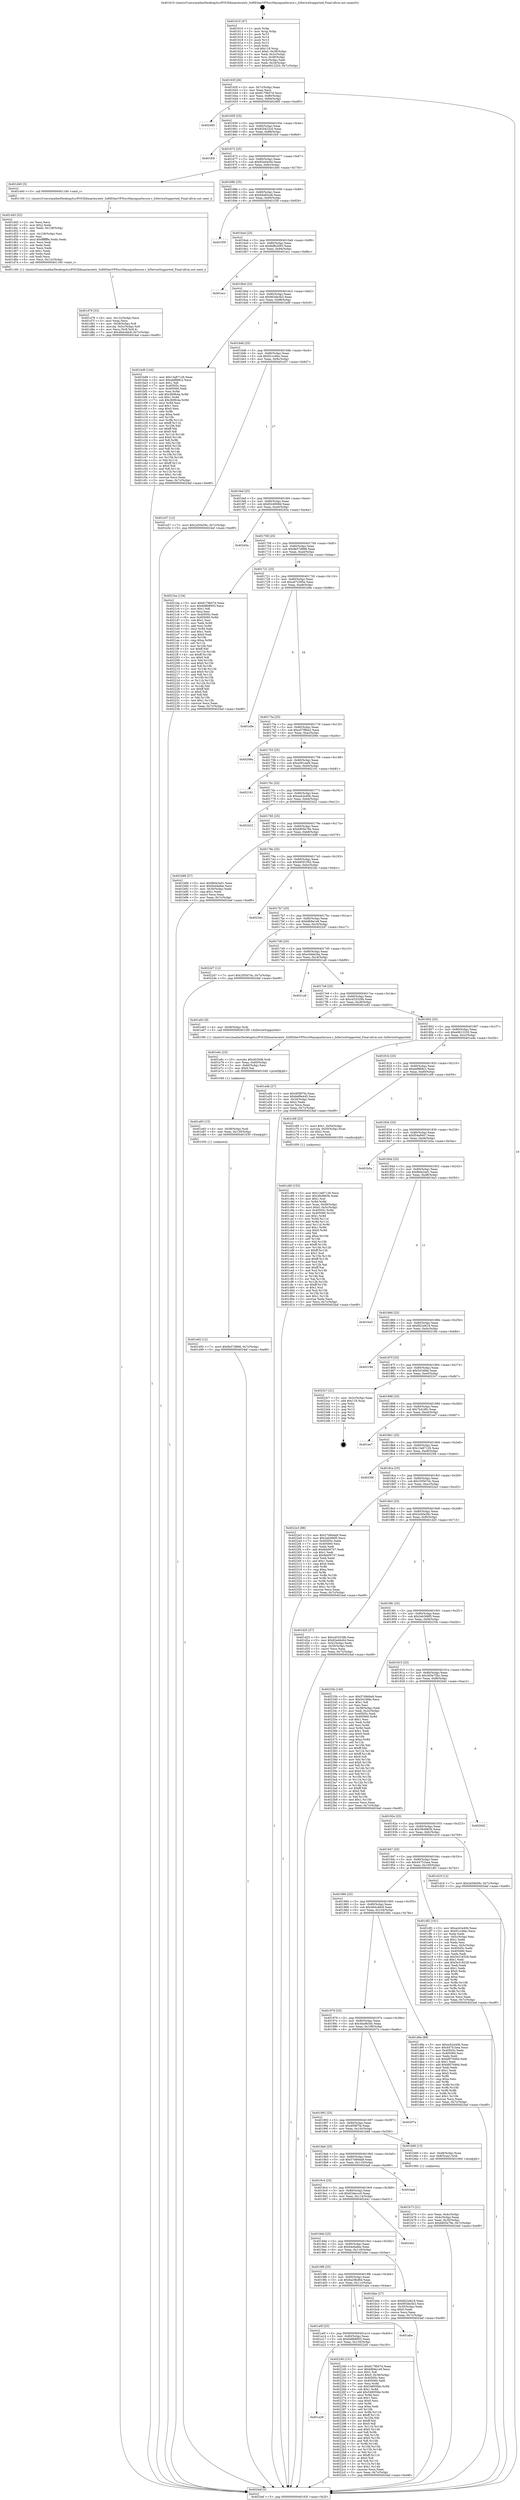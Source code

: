 digraph "0x401610" {
  label = "0x401610 (/mnt/c/Users/mathe/Desktop/tcc/POCII/binaries/extr_SoftEtherVPNsrcMayaquaSecure.c_IsDeviceSupported_Final-ollvm.out::main(0))"
  labelloc = "t"
  node[shape=record]

  Entry [label="",width=0.3,height=0.3,shape=circle,fillcolor=black,style=filled]
  "0x40163f" [label="{
     0x40163f [26]\l
     | [instrs]\l
     &nbsp;&nbsp;0x40163f \<+3\>: mov -0x7c(%rbp),%eax\l
     &nbsp;&nbsp;0x401642 \<+2\>: mov %eax,%ecx\l
     &nbsp;&nbsp;0x401644 \<+6\>: sub $0x8179b07d,%ecx\l
     &nbsp;&nbsp;0x40164a \<+3\>: mov %eax,-0x80(%rbp)\l
     &nbsp;&nbsp;0x40164d \<+6\>: mov %ecx,-0x84(%rbp)\l
     &nbsp;&nbsp;0x401653 \<+6\>: je 0000000000402495 \<main+0xe85\>\l
  }"]
  "0x402495" [label="{
     0x402495\l
  }", style=dashed]
  "0x401659" [label="{
     0x401659 [25]\l
     | [instrs]\l
     &nbsp;&nbsp;0x401659 \<+5\>: jmp 000000000040165e \<main+0x4e\>\l
     &nbsp;&nbsp;0x40165e \<+3\>: mov -0x80(%rbp),%eax\l
     &nbsp;&nbsp;0x401661 \<+5\>: sub $0x820422c0,%eax\l
     &nbsp;&nbsp;0x401666 \<+6\>: mov %eax,-0x88(%rbp)\l
     &nbsp;&nbsp;0x40166c \<+6\>: je 0000000000401fc9 \<main+0x9b9\>\l
  }"]
  Exit [label="",width=0.3,height=0.3,shape=circle,fillcolor=black,style=filled,peripheries=2]
  "0x401fc9" [label="{
     0x401fc9\l
  }", style=dashed]
  "0x401672" [label="{
     0x401672 [25]\l
     | [instrs]\l
     &nbsp;&nbsp;0x401672 \<+5\>: jmp 0000000000401677 \<main+0x67\>\l
     &nbsp;&nbsp;0x401677 \<+3\>: mov -0x80(%rbp),%eax\l
     &nbsp;&nbsp;0x40167a \<+5\>: sub $0x82ed4c64,%eax\l
     &nbsp;&nbsp;0x40167f \<+6\>: mov %eax,-0x8c(%rbp)\l
     &nbsp;&nbsp;0x401685 \<+6\>: je 0000000000401d40 \<main+0x730\>\l
  }"]
  "0x401a28" [label="{
     0x401a28\l
  }", style=dashed]
  "0x401d40" [label="{
     0x401d40 [5]\l
     | [instrs]\l
     &nbsp;&nbsp;0x401d40 \<+5\>: call 0000000000401160 \<next_i\>\l
     | [calls]\l
     &nbsp;&nbsp;0x401160 \{1\} (/mnt/c/Users/mathe/Desktop/tcc/POCII/binaries/extr_SoftEtherVPNsrcMayaquaSecure.c_IsDeviceSupported_Final-ollvm.out::next_i)\l
  }"]
  "0x40168b" [label="{
     0x40168b [25]\l
     | [instrs]\l
     &nbsp;&nbsp;0x40168b \<+5\>: jmp 0000000000401690 \<main+0x80\>\l
     &nbsp;&nbsp;0x401690 \<+3\>: mov -0x80(%rbp),%eax\l
     &nbsp;&nbsp;0x401693 \<+5\>: sub $0x84a60ca8,%eax\l
     &nbsp;&nbsp;0x401698 \<+6\>: mov %eax,-0x90(%rbp)\l
     &nbsp;&nbsp;0x40169e \<+6\>: je 0000000000401f39 \<main+0x929\>\l
  }"]
  "0x402240" [label="{
     0x402240 [151]\l
     | [instrs]\l
     &nbsp;&nbsp;0x402240 \<+5\>: mov $0x8179b07d,%eax\l
     &nbsp;&nbsp;0x402245 \<+5\>: mov $0xbfb9a1e9,%ecx\l
     &nbsp;&nbsp;0x40224a \<+2\>: mov $0x1,%dl\l
     &nbsp;&nbsp;0x40224c \<+7\>: movl $0x0,-0x38(%rbp)\l
     &nbsp;&nbsp;0x402253 \<+7\>: mov 0x40505c,%esi\l
     &nbsp;&nbsp;0x40225a \<+7\>: mov 0x405060,%edi\l
     &nbsp;&nbsp;0x402261 \<+3\>: mov %esi,%r8d\l
     &nbsp;&nbsp;0x402264 \<+7\>: sub $0x54805fde,%r8d\l
     &nbsp;&nbsp;0x40226b \<+4\>: sub $0x1,%r8d\l
     &nbsp;&nbsp;0x40226f \<+7\>: add $0x54805fde,%r8d\l
     &nbsp;&nbsp;0x402276 \<+4\>: imul %r8d,%esi\l
     &nbsp;&nbsp;0x40227a \<+3\>: and $0x1,%esi\l
     &nbsp;&nbsp;0x40227d \<+3\>: cmp $0x0,%esi\l
     &nbsp;&nbsp;0x402280 \<+4\>: sete %r9b\l
     &nbsp;&nbsp;0x402284 \<+3\>: cmp $0xa,%edi\l
     &nbsp;&nbsp;0x402287 \<+4\>: setl %r10b\l
     &nbsp;&nbsp;0x40228b \<+3\>: mov %r9b,%r11b\l
     &nbsp;&nbsp;0x40228e \<+4\>: xor $0xff,%r11b\l
     &nbsp;&nbsp;0x402292 \<+3\>: mov %r10b,%bl\l
     &nbsp;&nbsp;0x402295 \<+3\>: xor $0xff,%bl\l
     &nbsp;&nbsp;0x402298 \<+3\>: xor $0x0,%dl\l
     &nbsp;&nbsp;0x40229b \<+3\>: mov %r11b,%r14b\l
     &nbsp;&nbsp;0x40229e \<+4\>: and $0x0,%r14b\l
     &nbsp;&nbsp;0x4022a2 \<+3\>: and %dl,%r9b\l
     &nbsp;&nbsp;0x4022a5 \<+3\>: mov %bl,%r15b\l
     &nbsp;&nbsp;0x4022a8 \<+4\>: and $0x0,%r15b\l
     &nbsp;&nbsp;0x4022ac \<+3\>: and %dl,%r10b\l
     &nbsp;&nbsp;0x4022af \<+3\>: or %r9b,%r14b\l
     &nbsp;&nbsp;0x4022b2 \<+3\>: or %r10b,%r15b\l
     &nbsp;&nbsp;0x4022b5 \<+3\>: xor %r15b,%r14b\l
     &nbsp;&nbsp;0x4022b8 \<+3\>: or %bl,%r11b\l
     &nbsp;&nbsp;0x4022bb \<+4\>: xor $0xff,%r11b\l
     &nbsp;&nbsp;0x4022bf \<+3\>: or $0x0,%dl\l
     &nbsp;&nbsp;0x4022c2 \<+3\>: and %dl,%r11b\l
     &nbsp;&nbsp;0x4022c5 \<+3\>: or %r11b,%r14b\l
     &nbsp;&nbsp;0x4022c8 \<+4\>: test $0x1,%r14b\l
     &nbsp;&nbsp;0x4022cc \<+3\>: cmovne %ecx,%eax\l
     &nbsp;&nbsp;0x4022cf \<+3\>: mov %eax,-0x7c(%rbp)\l
     &nbsp;&nbsp;0x4022d2 \<+5\>: jmp 00000000004024af \<main+0xe9f\>\l
  }"]
  "0x401f39" [label="{
     0x401f39\l
  }", style=dashed]
  "0x4016a4" [label="{
     0x4016a4 [25]\l
     | [instrs]\l
     &nbsp;&nbsp;0x4016a4 \<+5\>: jmp 00000000004016a9 \<main+0x99\>\l
     &nbsp;&nbsp;0x4016a9 \<+3\>: mov -0x80(%rbp),%eax\l
     &nbsp;&nbsp;0x4016ac \<+5\>: sub $0x8dfb2693,%eax\l
     &nbsp;&nbsp;0x4016b1 \<+6\>: mov %eax,-0x94(%rbp)\l
     &nbsp;&nbsp;0x4016b7 \<+6\>: je 0000000000401ecc \<main+0x8bc\>\l
  }"]
  "0x401a0f" [label="{
     0x401a0f [25]\l
     | [instrs]\l
     &nbsp;&nbsp;0x401a0f \<+5\>: jmp 0000000000401a14 \<main+0x404\>\l
     &nbsp;&nbsp;0x401a14 \<+3\>: mov -0x80(%rbp),%eax\l
     &nbsp;&nbsp;0x401a17 \<+5\>: sub $0x6d8b8955,%eax\l
     &nbsp;&nbsp;0x401a1c \<+6\>: mov %eax,-0x120(%rbp)\l
     &nbsp;&nbsp;0x401a22 \<+6\>: je 0000000000402240 \<main+0xc30\>\l
  }"]
  "0x401ecc" [label="{
     0x401ecc\l
  }", style=dashed]
  "0x4016bd" [label="{
     0x4016bd [25]\l
     | [instrs]\l
     &nbsp;&nbsp;0x4016bd \<+5\>: jmp 00000000004016c2 \<main+0xb2\>\l
     &nbsp;&nbsp;0x4016c2 \<+3\>: mov -0x80(%rbp),%eax\l
     &nbsp;&nbsp;0x4016c5 \<+5\>: sub $0x903de3b3,%eax\l
     &nbsp;&nbsp;0x4016ca \<+6\>: mov %eax,-0x98(%rbp)\l
     &nbsp;&nbsp;0x4016d0 \<+6\>: je 0000000000401bd9 \<main+0x5c9\>\l
  }"]
  "0x401abe" [label="{
     0x401abe\l
  }", style=dashed]
  "0x401bd9" [label="{
     0x401bd9 [144]\l
     | [instrs]\l
     &nbsp;&nbsp;0x401bd9 \<+5\>: mov $0x13a87126,%eax\l
     &nbsp;&nbsp;0x401bde \<+5\>: mov $0xebf868c2,%ecx\l
     &nbsp;&nbsp;0x401be3 \<+2\>: mov $0x1,%dl\l
     &nbsp;&nbsp;0x401be5 \<+7\>: mov 0x40505c,%esi\l
     &nbsp;&nbsp;0x401bec \<+7\>: mov 0x405060,%edi\l
     &nbsp;&nbsp;0x401bf3 \<+3\>: mov %esi,%r8d\l
     &nbsp;&nbsp;0x401bf6 \<+7\>: add $0x360fc4a,%r8d\l
     &nbsp;&nbsp;0x401bfd \<+4\>: sub $0x1,%r8d\l
     &nbsp;&nbsp;0x401c01 \<+7\>: sub $0x360fc4a,%r8d\l
     &nbsp;&nbsp;0x401c08 \<+4\>: imul %r8d,%esi\l
     &nbsp;&nbsp;0x401c0c \<+3\>: and $0x1,%esi\l
     &nbsp;&nbsp;0x401c0f \<+3\>: cmp $0x0,%esi\l
     &nbsp;&nbsp;0x401c12 \<+4\>: sete %r9b\l
     &nbsp;&nbsp;0x401c16 \<+3\>: cmp $0xa,%edi\l
     &nbsp;&nbsp;0x401c19 \<+4\>: setl %r10b\l
     &nbsp;&nbsp;0x401c1d \<+3\>: mov %r9b,%r11b\l
     &nbsp;&nbsp;0x401c20 \<+4\>: xor $0xff,%r11b\l
     &nbsp;&nbsp;0x401c24 \<+3\>: mov %r10b,%bl\l
     &nbsp;&nbsp;0x401c27 \<+3\>: xor $0xff,%bl\l
     &nbsp;&nbsp;0x401c2a \<+3\>: xor $0x0,%dl\l
     &nbsp;&nbsp;0x401c2d \<+3\>: mov %r11b,%r14b\l
     &nbsp;&nbsp;0x401c30 \<+4\>: and $0x0,%r14b\l
     &nbsp;&nbsp;0x401c34 \<+3\>: and %dl,%r9b\l
     &nbsp;&nbsp;0x401c37 \<+3\>: mov %bl,%r15b\l
     &nbsp;&nbsp;0x401c3a \<+4\>: and $0x0,%r15b\l
     &nbsp;&nbsp;0x401c3e \<+3\>: and %dl,%r10b\l
     &nbsp;&nbsp;0x401c41 \<+3\>: or %r9b,%r14b\l
     &nbsp;&nbsp;0x401c44 \<+3\>: or %r10b,%r15b\l
     &nbsp;&nbsp;0x401c47 \<+3\>: xor %r15b,%r14b\l
     &nbsp;&nbsp;0x401c4a \<+3\>: or %bl,%r11b\l
     &nbsp;&nbsp;0x401c4d \<+4\>: xor $0xff,%r11b\l
     &nbsp;&nbsp;0x401c51 \<+3\>: or $0x0,%dl\l
     &nbsp;&nbsp;0x401c54 \<+3\>: and %dl,%r11b\l
     &nbsp;&nbsp;0x401c57 \<+3\>: or %r11b,%r14b\l
     &nbsp;&nbsp;0x401c5a \<+4\>: test $0x1,%r14b\l
     &nbsp;&nbsp;0x401c5e \<+3\>: cmovne %ecx,%eax\l
     &nbsp;&nbsp;0x401c61 \<+3\>: mov %eax,-0x7c(%rbp)\l
     &nbsp;&nbsp;0x401c64 \<+5\>: jmp 00000000004024af \<main+0xe9f\>\l
  }"]
  "0x4016d6" [label="{
     0x4016d6 [25]\l
     | [instrs]\l
     &nbsp;&nbsp;0x4016d6 \<+5\>: jmp 00000000004016db \<main+0xcb\>\l
     &nbsp;&nbsp;0x4016db \<+3\>: mov -0x80(%rbp),%eax\l
     &nbsp;&nbsp;0x4016de \<+5\>: sub $0x91cc4fac,%eax\l
     &nbsp;&nbsp;0x4016e3 \<+6\>: mov %eax,-0x9c(%rbp)\l
     &nbsp;&nbsp;0x4016e9 \<+6\>: je 0000000000401e57 \<main+0x847\>\l
  }"]
  "0x401e92" [label="{
     0x401e92 [12]\l
     | [instrs]\l
     &nbsp;&nbsp;0x401e92 \<+7\>: movl $0x9e57d898,-0x7c(%rbp)\l
     &nbsp;&nbsp;0x401e99 \<+5\>: jmp 00000000004024af \<main+0xe9f\>\l
  }"]
  "0x401e57" [label="{
     0x401e57 [12]\l
     | [instrs]\l
     &nbsp;&nbsp;0x401e57 \<+7\>: movl $0x2e50e59c,-0x7c(%rbp)\l
     &nbsp;&nbsp;0x401e5e \<+5\>: jmp 00000000004024af \<main+0xe9f\>\l
  }"]
  "0x4016ef" [label="{
     0x4016ef [25]\l
     | [instrs]\l
     &nbsp;&nbsp;0x4016ef \<+5\>: jmp 00000000004016f4 \<main+0xe4\>\l
     &nbsp;&nbsp;0x4016f4 \<+3\>: mov -0x80(%rbp),%eax\l
     &nbsp;&nbsp;0x4016f7 \<+5\>: sub $0x93c6908d,%eax\l
     &nbsp;&nbsp;0x4016fc \<+6\>: mov %eax,-0xa0(%rbp)\l
     &nbsp;&nbsp;0x401702 \<+6\>: je 000000000040245a \<main+0xe4a\>\l
  }"]
  "0x401e83" [label="{
     0x401e83 [15]\l
     | [instrs]\l
     &nbsp;&nbsp;0x401e83 \<+4\>: mov -0x58(%rbp),%rdi\l
     &nbsp;&nbsp;0x401e87 \<+6\>: mov %eax,-0x130(%rbp)\l
     &nbsp;&nbsp;0x401e8d \<+5\>: call 0000000000401030 \<free@plt\>\l
     | [calls]\l
     &nbsp;&nbsp;0x401030 \{1\} (unknown)\l
  }"]
  "0x40245a" [label="{
     0x40245a\l
  }", style=dashed]
  "0x401708" [label="{
     0x401708 [25]\l
     | [instrs]\l
     &nbsp;&nbsp;0x401708 \<+5\>: jmp 000000000040170d \<main+0xfd\>\l
     &nbsp;&nbsp;0x40170d \<+3\>: mov -0x80(%rbp),%eax\l
     &nbsp;&nbsp;0x401710 \<+5\>: sub $0x9e57d898,%eax\l
     &nbsp;&nbsp;0x401715 \<+6\>: mov %eax,-0xa4(%rbp)\l
     &nbsp;&nbsp;0x40171b \<+6\>: je 00000000004021ba \<main+0xbaa\>\l
  }"]
  "0x401e6c" [label="{
     0x401e6c [23]\l
     | [instrs]\l
     &nbsp;&nbsp;0x401e6c \<+10\>: movabs $0x4030d6,%rdi\l
     &nbsp;&nbsp;0x401e76 \<+3\>: mov %eax,-0x60(%rbp)\l
     &nbsp;&nbsp;0x401e79 \<+3\>: mov -0x60(%rbp),%esi\l
     &nbsp;&nbsp;0x401e7c \<+2\>: mov $0x0,%al\l
     &nbsp;&nbsp;0x401e7e \<+5\>: call 0000000000401040 \<printf@plt\>\l
     | [calls]\l
     &nbsp;&nbsp;0x401040 \{1\} (unknown)\l
  }"]
  "0x4021ba" [label="{
     0x4021ba [134]\l
     | [instrs]\l
     &nbsp;&nbsp;0x4021ba \<+5\>: mov $0x8179b07d,%eax\l
     &nbsp;&nbsp;0x4021bf \<+5\>: mov $0x6d8b8955,%ecx\l
     &nbsp;&nbsp;0x4021c4 \<+2\>: mov $0x1,%dl\l
     &nbsp;&nbsp;0x4021c6 \<+2\>: xor %esi,%esi\l
     &nbsp;&nbsp;0x4021c8 \<+7\>: mov 0x40505c,%edi\l
     &nbsp;&nbsp;0x4021cf \<+8\>: mov 0x405060,%r8d\l
     &nbsp;&nbsp;0x4021d7 \<+3\>: sub $0x1,%esi\l
     &nbsp;&nbsp;0x4021da \<+3\>: mov %edi,%r9d\l
     &nbsp;&nbsp;0x4021dd \<+3\>: add %esi,%r9d\l
     &nbsp;&nbsp;0x4021e0 \<+4\>: imul %r9d,%edi\l
     &nbsp;&nbsp;0x4021e4 \<+3\>: and $0x1,%edi\l
     &nbsp;&nbsp;0x4021e7 \<+3\>: cmp $0x0,%edi\l
     &nbsp;&nbsp;0x4021ea \<+4\>: sete %r10b\l
     &nbsp;&nbsp;0x4021ee \<+4\>: cmp $0xa,%r8d\l
     &nbsp;&nbsp;0x4021f2 \<+4\>: setl %r11b\l
     &nbsp;&nbsp;0x4021f6 \<+3\>: mov %r10b,%bl\l
     &nbsp;&nbsp;0x4021f9 \<+3\>: xor $0xff,%bl\l
     &nbsp;&nbsp;0x4021fc \<+3\>: mov %r11b,%r14b\l
     &nbsp;&nbsp;0x4021ff \<+4\>: xor $0xff,%r14b\l
     &nbsp;&nbsp;0x402203 \<+3\>: xor $0x0,%dl\l
     &nbsp;&nbsp;0x402206 \<+3\>: mov %bl,%r15b\l
     &nbsp;&nbsp;0x402209 \<+4\>: and $0x0,%r15b\l
     &nbsp;&nbsp;0x40220d \<+3\>: and %dl,%r10b\l
     &nbsp;&nbsp;0x402210 \<+3\>: mov %r14b,%r12b\l
     &nbsp;&nbsp;0x402213 \<+4\>: and $0x0,%r12b\l
     &nbsp;&nbsp;0x402217 \<+3\>: and %dl,%r11b\l
     &nbsp;&nbsp;0x40221a \<+3\>: or %r10b,%r15b\l
     &nbsp;&nbsp;0x40221d \<+3\>: or %r11b,%r12b\l
     &nbsp;&nbsp;0x402220 \<+3\>: xor %r12b,%r15b\l
     &nbsp;&nbsp;0x402223 \<+3\>: or %r14b,%bl\l
     &nbsp;&nbsp;0x402226 \<+3\>: xor $0xff,%bl\l
     &nbsp;&nbsp;0x402229 \<+3\>: or $0x0,%dl\l
     &nbsp;&nbsp;0x40222c \<+2\>: and %dl,%bl\l
     &nbsp;&nbsp;0x40222e \<+3\>: or %bl,%r15b\l
     &nbsp;&nbsp;0x402231 \<+4\>: test $0x1,%r15b\l
     &nbsp;&nbsp;0x402235 \<+3\>: cmovne %ecx,%eax\l
     &nbsp;&nbsp;0x402238 \<+3\>: mov %eax,-0x7c(%rbp)\l
     &nbsp;&nbsp;0x40223b \<+5\>: jmp 00000000004024af \<main+0xe9f\>\l
  }"]
  "0x401721" [label="{
     0x401721 [25]\l
     | [instrs]\l
     &nbsp;&nbsp;0x401721 \<+5\>: jmp 0000000000401726 \<main+0x116\>\l
     &nbsp;&nbsp;0x401726 \<+3\>: mov -0x80(%rbp),%eax\l
     &nbsp;&nbsp;0x401729 \<+5\>: sub $0xa07c595e,%eax\l
     &nbsp;&nbsp;0x40172e \<+6\>: mov %eax,-0xa8(%rbp)\l
     &nbsp;&nbsp;0x401734 \<+6\>: je 0000000000401e9e \<main+0x88e\>\l
  }"]
  "0x401d79" [label="{
     0x401d79 [33]\l
     | [instrs]\l
     &nbsp;&nbsp;0x401d79 \<+6\>: mov -0x12c(%rbp),%ecx\l
     &nbsp;&nbsp;0x401d7f \<+3\>: imul %eax,%ecx\l
     &nbsp;&nbsp;0x401d82 \<+4\>: mov -0x58(%rbp),%r8\l
     &nbsp;&nbsp;0x401d86 \<+4\>: movslq -0x5c(%rbp),%r9\l
     &nbsp;&nbsp;0x401d8a \<+4\>: mov %ecx,(%r8,%r9,4)\l
     &nbsp;&nbsp;0x401d8e \<+7\>: movl $0x46dcddc8,-0x7c(%rbp)\l
     &nbsp;&nbsp;0x401d95 \<+5\>: jmp 00000000004024af \<main+0xe9f\>\l
  }"]
  "0x401e9e" [label="{
     0x401e9e\l
  }", style=dashed]
  "0x40173a" [label="{
     0x40173a [25]\l
     | [instrs]\l
     &nbsp;&nbsp;0x40173a \<+5\>: jmp 000000000040173f \<main+0x12f\>\l
     &nbsp;&nbsp;0x40173f \<+3\>: mov -0x80(%rbp),%eax\l
     &nbsp;&nbsp;0x401742 \<+5\>: sub $0xa57f8be2,%eax\l
     &nbsp;&nbsp;0x401747 \<+6\>: mov %eax,-0xac(%rbp)\l
     &nbsp;&nbsp;0x40174d \<+6\>: je 000000000040206e \<main+0xa5e\>\l
  }"]
  "0x401d45" [label="{
     0x401d45 [52]\l
     | [instrs]\l
     &nbsp;&nbsp;0x401d45 \<+2\>: xor %ecx,%ecx\l
     &nbsp;&nbsp;0x401d47 \<+5\>: mov $0x2,%edx\l
     &nbsp;&nbsp;0x401d4c \<+6\>: mov %edx,-0x128(%rbp)\l
     &nbsp;&nbsp;0x401d52 \<+1\>: cltd\l
     &nbsp;&nbsp;0x401d53 \<+6\>: mov -0x128(%rbp),%esi\l
     &nbsp;&nbsp;0x401d59 \<+2\>: idiv %esi\l
     &nbsp;&nbsp;0x401d5b \<+6\>: imul $0xfffffffe,%edx,%edx\l
     &nbsp;&nbsp;0x401d61 \<+2\>: mov %ecx,%edi\l
     &nbsp;&nbsp;0x401d63 \<+2\>: sub %edx,%edi\l
     &nbsp;&nbsp;0x401d65 \<+2\>: mov %ecx,%edx\l
     &nbsp;&nbsp;0x401d67 \<+3\>: sub $0x1,%edx\l
     &nbsp;&nbsp;0x401d6a \<+2\>: add %edx,%edi\l
     &nbsp;&nbsp;0x401d6c \<+2\>: sub %edi,%ecx\l
     &nbsp;&nbsp;0x401d6e \<+6\>: mov %ecx,-0x12c(%rbp)\l
     &nbsp;&nbsp;0x401d74 \<+5\>: call 0000000000401160 \<next_i\>\l
     | [calls]\l
     &nbsp;&nbsp;0x401160 \{1\} (/mnt/c/Users/mathe/Desktop/tcc/POCII/binaries/extr_SoftEtherVPNsrcMayaquaSecure.c_IsDeviceSupported_Final-ollvm.out::next_i)\l
  }"]
  "0x40206e" [label="{
     0x40206e\l
  }", style=dashed]
  "0x401753" [label="{
     0x401753 [25]\l
     | [instrs]\l
     &nbsp;&nbsp;0x401753 \<+5\>: jmp 0000000000401758 \<main+0x148\>\l
     &nbsp;&nbsp;0x401758 \<+3\>: mov -0x80(%rbp),%eax\l
     &nbsp;&nbsp;0x40175b \<+5\>: sub $0xa581eef4,%eax\l
     &nbsp;&nbsp;0x401760 \<+6\>: mov %eax,-0xb0(%rbp)\l
     &nbsp;&nbsp;0x401766 \<+6\>: je 0000000000402191 \<main+0xb81\>\l
  }"]
  "0x401c80" [label="{
     0x401c80 [153]\l
     | [instrs]\l
     &nbsp;&nbsp;0x401c80 \<+5\>: mov $0x13a87126,%ecx\l
     &nbsp;&nbsp;0x401c85 \<+5\>: mov $0x39cfd63b,%edx\l
     &nbsp;&nbsp;0x401c8a \<+3\>: mov $0x1,%sil\l
     &nbsp;&nbsp;0x401c8d \<+3\>: xor %r8d,%r8d\l
     &nbsp;&nbsp;0x401c90 \<+4\>: mov %rax,-0x58(%rbp)\l
     &nbsp;&nbsp;0x401c94 \<+7\>: movl $0x0,-0x5c(%rbp)\l
     &nbsp;&nbsp;0x401c9b \<+8\>: mov 0x40505c,%r9d\l
     &nbsp;&nbsp;0x401ca3 \<+8\>: mov 0x405060,%r10d\l
     &nbsp;&nbsp;0x401cab \<+4\>: sub $0x1,%r8d\l
     &nbsp;&nbsp;0x401caf \<+3\>: mov %r9d,%r11d\l
     &nbsp;&nbsp;0x401cb2 \<+3\>: add %r8d,%r11d\l
     &nbsp;&nbsp;0x401cb5 \<+4\>: imul %r11d,%r9d\l
     &nbsp;&nbsp;0x401cb9 \<+4\>: and $0x1,%r9d\l
     &nbsp;&nbsp;0x401cbd \<+4\>: cmp $0x0,%r9d\l
     &nbsp;&nbsp;0x401cc1 \<+3\>: sete %bl\l
     &nbsp;&nbsp;0x401cc4 \<+4\>: cmp $0xa,%r10d\l
     &nbsp;&nbsp;0x401cc8 \<+4\>: setl %r14b\l
     &nbsp;&nbsp;0x401ccc \<+3\>: mov %bl,%r15b\l
     &nbsp;&nbsp;0x401ccf \<+4\>: xor $0xff,%r15b\l
     &nbsp;&nbsp;0x401cd3 \<+3\>: mov %r14b,%r12b\l
     &nbsp;&nbsp;0x401cd6 \<+4\>: xor $0xff,%r12b\l
     &nbsp;&nbsp;0x401cda \<+4\>: xor $0x1,%sil\l
     &nbsp;&nbsp;0x401cde \<+3\>: mov %r15b,%r13b\l
     &nbsp;&nbsp;0x401ce1 \<+4\>: and $0xff,%r13b\l
     &nbsp;&nbsp;0x401ce5 \<+3\>: and %sil,%bl\l
     &nbsp;&nbsp;0x401ce8 \<+3\>: mov %r12b,%al\l
     &nbsp;&nbsp;0x401ceb \<+2\>: and $0xff,%al\l
     &nbsp;&nbsp;0x401ced \<+3\>: and %sil,%r14b\l
     &nbsp;&nbsp;0x401cf0 \<+3\>: or %bl,%r13b\l
     &nbsp;&nbsp;0x401cf3 \<+3\>: or %r14b,%al\l
     &nbsp;&nbsp;0x401cf6 \<+3\>: xor %al,%r13b\l
     &nbsp;&nbsp;0x401cf9 \<+3\>: or %r12b,%r15b\l
     &nbsp;&nbsp;0x401cfc \<+4\>: xor $0xff,%r15b\l
     &nbsp;&nbsp;0x401d00 \<+4\>: or $0x1,%sil\l
     &nbsp;&nbsp;0x401d04 \<+3\>: and %sil,%r15b\l
     &nbsp;&nbsp;0x401d07 \<+3\>: or %r15b,%r13b\l
     &nbsp;&nbsp;0x401d0a \<+4\>: test $0x1,%r13b\l
     &nbsp;&nbsp;0x401d0e \<+3\>: cmovne %edx,%ecx\l
     &nbsp;&nbsp;0x401d11 \<+3\>: mov %ecx,-0x7c(%rbp)\l
     &nbsp;&nbsp;0x401d14 \<+5\>: jmp 00000000004024af \<main+0xe9f\>\l
  }"]
  "0x402191" [label="{
     0x402191\l
  }", style=dashed]
  "0x40176c" [label="{
     0x40176c [25]\l
     | [instrs]\l
     &nbsp;&nbsp;0x40176c \<+5\>: jmp 0000000000401771 \<main+0x161\>\l
     &nbsp;&nbsp;0x401771 \<+3\>: mov -0x80(%rbp),%eax\l
     &nbsp;&nbsp;0x401774 \<+5\>: sub $0xacb2e40b,%eax\l
     &nbsp;&nbsp;0x401779 \<+6\>: mov %eax,-0xb4(%rbp)\l
     &nbsp;&nbsp;0x40177f \<+6\>: je 0000000000402422 \<main+0xe12\>\l
  }"]
  "0x4019f6" [label="{
     0x4019f6 [25]\l
     | [instrs]\l
     &nbsp;&nbsp;0x4019f6 \<+5\>: jmp 00000000004019fb \<main+0x3eb\>\l
     &nbsp;&nbsp;0x4019fb \<+3\>: mov -0x80(%rbp),%eax\l
     &nbsp;&nbsp;0x4019fe \<+5\>: sub $0x6a29bd6d,%eax\l
     &nbsp;&nbsp;0x401a03 \<+6\>: mov %eax,-0x11c(%rbp)\l
     &nbsp;&nbsp;0x401a09 \<+6\>: je 0000000000401abe \<main+0x4ae\>\l
  }"]
  "0x402422" [label="{
     0x402422\l
  }", style=dashed]
  "0x401785" [label="{
     0x401785 [25]\l
     | [instrs]\l
     &nbsp;&nbsp;0x401785 \<+5\>: jmp 000000000040178a \<main+0x17a\>\l
     &nbsp;&nbsp;0x40178a \<+3\>: mov -0x80(%rbp),%eax\l
     &nbsp;&nbsp;0x40178d \<+5\>: sub $0xb805e79e,%eax\l
     &nbsp;&nbsp;0x401792 \<+6\>: mov %eax,-0xb8(%rbp)\l
     &nbsp;&nbsp;0x401798 \<+6\>: je 0000000000401b88 \<main+0x578\>\l
  }"]
  "0x401bbe" [label="{
     0x401bbe [27]\l
     | [instrs]\l
     &nbsp;&nbsp;0x401bbe \<+5\>: mov $0xfd22e618,%eax\l
     &nbsp;&nbsp;0x401bc3 \<+5\>: mov $0x903de3b3,%ecx\l
     &nbsp;&nbsp;0x401bc8 \<+3\>: mov -0x30(%rbp),%edx\l
     &nbsp;&nbsp;0x401bcb \<+3\>: cmp $0x0,%edx\l
     &nbsp;&nbsp;0x401bce \<+3\>: cmove %ecx,%eax\l
     &nbsp;&nbsp;0x401bd1 \<+3\>: mov %eax,-0x7c(%rbp)\l
     &nbsp;&nbsp;0x401bd4 \<+5\>: jmp 00000000004024af \<main+0xe9f\>\l
  }"]
  "0x401b88" [label="{
     0x401b88 [27]\l
     | [instrs]\l
     &nbsp;&nbsp;0x401b88 \<+5\>: mov $0xfb0e2ed1,%eax\l
     &nbsp;&nbsp;0x401b8d \<+5\>: mov $0x64d4afee,%ecx\l
     &nbsp;&nbsp;0x401b92 \<+3\>: mov -0x30(%rbp),%edx\l
     &nbsp;&nbsp;0x401b95 \<+3\>: cmp $0x1,%edx\l
     &nbsp;&nbsp;0x401b98 \<+3\>: cmovl %ecx,%eax\l
     &nbsp;&nbsp;0x401b9b \<+3\>: mov %eax,-0x7c(%rbp)\l
     &nbsp;&nbsp;0x401b9e \<+5\>: jmp 00000000004024af \<main+0xe9f\>\l
  }"]
  "0x40179e" [label="{
     0x40179e [25]\l
     | [instrs]\l
     &nbsp;&nbsp;0x40179e \<+5\>: jmp 00000000004017a3 \<main+0x193\>\l
     &nbsp;&nbsp;0x4017a3 \<+3\>: mov -0x80(%rbp),%eax\l
     &nbsp;&nbsp;0x4017a6 \<+5\>: sub $0xb8591582,%eax\l
     &nbsp;&nbsp;0x4017ab \<+6\>: mov %eax,-0xbc(%rbp)\l
     &nbsp;&nbsp;0x4017b1 \<+6\>: je 00000000004023dc \<main+0xdcc\>\l
  }"]
  "0x4019dd" [label="{
     0x4019dd [25]\l
     | [instrs]\l
     &nbsp;&nbsp;0x4019dd \<+5\>: jmp 00000000004019e2 \<main+0x3d2\>\l
     &nbsp;&nbsp;0x4019e2 \<+3\>: mov -0x80(%rbp),%eax\l
     &nbsp;&nbsp;0x4019e5 \<+5\>: sub $0x64d4afee,%eax\l
     &nbsp;&nbsp;0x4019ea \<+6\>: mov %eax,-0x118(%rbp)\l
     &nbsp;&nbsp;0x4019f0 \<+6\>: je 0000000000401bbe \<main+0x5ae\>\l
  }"]
  "0x4023dc" [label="{
     0x4023dc\l
  }", style=dashed]
  "0x4017b7" [label="{
     0x4017b7 [25]\l
     | [instrs]\l
     &nbsp;&nbsp;0x4017b7 \<+5\>: jmp 00000000004017bc \<main+0x1ac\>\l
     &nbsp;&nbsp;0x4017bc \<+3\>: mov -0x80(%rbp),%eax\l
     &nbsp;&nbsp;0x4017bf \<+5\>: sub $0xbfb9a1e9,%eax\l
     &nbsp;&nbsp;0x4017c4 \<+6\>: mov %eax,-0xc0(%rbp)\l
     &nbsp;&nbsp;0x4017ca \<+6\>: je 00000000004022d7 \<main+0xcc7\>\l
  }"]
  "0x402441" [label="{
     0x402441\l
  }", style=dashed]
  "0x4022d7" [label="{
     0x4022d7 [12]\l
     | [instrs]\l
     &nbsp;&nbsp;0x4022d7 \<+7\>: movl $0x25f3d7dc,-0x7c(%rbp)\l
     &nbsp;&nbsp;0x4022de \<+5\>: jmp 00000000004024af \<main+0xe9f\>\l
  }"]
  "0x4017d0" [label="{
     0x4017d0 [25]\l
     | [instrs]\l
     &nbsp;&nbsp;0x4017d0 \<+5\>: jmp 00000000004017d5 \<main+0x1c5\>\l
     &nbsp;&nbsp;0x4017d5 \<+3\>: mov -0x80(%rbp),%eax\l
     &nbsp;&nbsp;0x4017d8 \<+5\>: sub $0xc0dde2da,%eax\l
     &nbsp;&nbsp;0x4017dd \<+6\>: mov %eax,-0xc4(%rbp)\l
     &nbsp;&nbsp;0x4017e3 \<+6\>: je 00000000004021a9 \<main+0xb99\>\l
  }"]
  "0x4019c4" [label="{
     0x4019c4 [25]\l
     | [instrs]\l
     &nbsp;&nbsp;0x4019c4 \<+5\>: jmp 00000000004019c9 \<main+0x3b9\>\l
     &nbsp;&nbsp;0x4019c9 \<+3\>: mov -0x80(%rbp),%eax\l
     &nbsp;&nbsp;0x4019cc \<+5\>: sub $0x63deccc0,%eax\l
     &nbsp;&nbsp;0x4019d1 \<+6\>: mov %eax,-0x114(%rbp)\l
     &nbsp;&nbsp;0x4019d7 \<+6\>: je 0000000000402441 \<main+0xe31\>\l
  }"]
  "0x4021a9" [label="{
     0x4021a9\l
  }", style=dashed]
  "0x4017e9" [label="{
     0x4017e9 [25]\l
     | [instrs]\l
     &nbsp;&nbsp;0x4017e9 \<+5\>: jmp 00000000004017ee \<main+0x1de\>\l
     &nbsp;&nbsp;0x4017ee \<+3\>: mov -0x80(%rbp),%eax\l
     &nbsp;&nbsp;0x4017f1 \<+5\>: sub $0xcd33329b,%eax\l
     &nbsp;&nbsp;0x4017f6 \<+6\>: mov %eax,-0xc8(%rbp)\l
     &nbsp;&nbsp;0x4017fc \<+6\>: je 0000000000401e63 \<main+0x853\>\l
  }"]
  "0x4024a8" [label="{
     0x4024a8\l
  }", style=dashed]
  "0x401e63" [label="{
     0x401e63 [9]\l
     | [instrs]\l
     &nbsp;&nbsp;0x401e63 \<+4\>: mov -0x58(%rbp),%rdi\l
     &nbsp;&nbsp;0x401e67 \<+5\>: call 00000000004015f0 \<IsDeviceSupported\>\l
     | [calls]\l
     &nbsp;&nbsp;0x4015f0 \{1\} (/mnt/c/Users/mathe/Desktop/tcc/POCII/binaries/extr_SoftEtherVPNsrcMayaquaSecure.c_IsDeviceSupported_Final-ollvm.out::IsDeviceSupported)\l
  }"]
  "0x401802" [label="{
     0x401802 [25]\l
     | [instrs]\l
     &nbsp;&nbsp;0x401802 \<+5\>: jmp 0000000000401807 \<main+0x1f7\>\l
     &nbsp;&nbsp;0x401807 \<+3\>: mov -0x80(%rbp),%eax\l
     &nbsp;&nbsp;0x40180a \<+5\>: sub $0xe0612220,%eax\l
     &nbsp;&nbsp;0x40180f \<+6\>: mov %eax,-0xcc(%rbp)\l
     &nbsp;&nbsp;0x401815 \<+6\>: je 0000000000401a4b \<main+0x43b\>\l
  }"]
  "0x401b73" [label="{
     0x401b73 [21]\l
     | [instrs]\l
     &nbsp;&nbsp;0x401b73 \<+3\>: mov %eax,-0x4c(%rbp)\l
     &nbsp;&nbsp;0x401b76 \<+3\>: mov -0x4c(%rbp),%eax\l
     &nbsp;&nbsp;0x401b79 \<+3\>: mov %eax,-0x30(%rbp)\l
     &nbsp;&nbsp;0x401b7c \<+7\>: movl $0xb805e79e,-0x7c(%rbp)\l
     &nbsp;&nbsp;0x401b83 \<+5\>: jmp 00000000004024af \<main+0xe9f\>\l
  }"]
  "0x401a4b" [label="{
     0x401a4b [27]\l
     | [instrs]\l
     &nbsp;&nbsp;0x401a4b \<+5\>: mov $0x4f58f7fa,%eax\l
     &nbsp;&nbsp;0x401a50 \<+5\>: mov $0x6ef9e445,%ecx\l
     &nbsp;&nbsp;0x401a55 \<+3\>: mov -0x34(%rbp),%edx\l
     &nbsp;&nbsp;0x401a58 \<+3\>: cmp $0x2,%edx\l
     &nbsp;&nbsp;0x401a5b \<+3\>: cmovne %ecx,%eax\l
     &nbsp;&nbsp;0x401a5e \<+3\>: mov %eax,-0x7c(%rbp)\l
     &nbsp;&nbsp;0x401a61 \<+5\>: jmp 00000000004024af \<main+0xe9f\>\l
  }"]
  "0x40181b" [label="{
     0x40181b [25]\l
     | [instrs]\l
     &nbsp;&nbsp;0x40181b \<+5\>: jmp 0000000000401820 \<main+0x210\>\l
     &nbsp;&nbsp;0x401820 \<+3\>: mov -0x80(%rbp),%eax\l
     &nbsp;&nbsp;0x401823 \<+5\>: sub $0xebf868c2,%eax\l
     &nbsp;&nbsp;0x401828 \<+6\>: mov %eax,-0xd0(%rbp)\l
     &nbsp;&nbsp;0x40182e \<+6\>: je 0000000000401c69 \<main+0x659\>\l
  }"]
  "0x4024af" [label="{
     0x4024af [5]\l
     | [instrs]\l
     &nbsp;&nbsp;0x4024af \<+5\>: jmp 000000000040163f \<main+0x2f\>\l
  }"]
  "0x401610" [label="{
     0x401610 [47]\l
     | [instrs]\l
     &nbsp;&nbsp;0x401610 \<+1\>: push %rbp\l
     &nbsp;&nbsp;0x401611 \<+3\>: mov %rsp,%rbp\l
     &nbsp;&nbsp;0x401614 \<+2\>: push %r15\l
     &nbsp;&nbsp;0x401616 \<+2\>: push %r14\l
     &nbsp;&nbsp;0x401618 \<+2\>: push %r13\l
     &nbsp;&nbsp;0x40161a \<+2\>: push %r12\l
     &nbsp;&nbsp;0x40161c \<+1\>: push %rbx\l
     &nbsp;&nbsp;0x40161d \<+7\>: sub $0x118,%rsp\l
     &nbsp;&nbsp;0x401624 \<+7\>: movl $0x0,-0x38(%rbp)\l
     &nbsp;&nbsp;0x40162b \<+3\>: mov %edi,-0x3c(%rbp)\l
     &nbsp;&nbsp;0x40162e \<+4\>: mov %rsi,-0x48(%rbp)\l
     &nbsp;&nbsp;0x401632 \<+3\>: mov -0x3c(%rbp),%edi\l
     &nbsp;&nbsp;0x401635 \<+3\>: mov %edi,-0x34(%rbp)\l
     &nbsp;&nbsp;0x401638 \<+7\>: movl $0xe0612220,-0x7c(%rbp)\l
  }"]
  "0x4019ab" [label="{
     0x4019ab [25]\l
     | [instrs]\l
     &nbsp;&nbsp;0x4019ab \<+5\>: jmp 00000000004019b0 \<main+0x3a0\>\l
     &nbsp;&nbsp;0x4019b0 \<+3\>: mov -0x80(%rbp),%eax\l
     &nbsp;&nbsp;0x4019b3 \<+5\>: sub $0x57d9d4a9,%eax\l
     &nbsp;&nbsp;0x4019b8 \<+6\>: mov %eax,-0x110(%rbp)\l
     &nbsp;&nbsp;0x4019be \<+6\>: je 00000000004024a8 \<main+0xe98\>\l
  }"]
  "0x401c69" [label="{
     0x401c69 [23]\l
     | [instrs]\l
     &nbsp;&nbsp;0x401c69 \<+7\>: movl $0x1,-0x50(%rbp)\l
     &nbsp;&nbsp;0x401c70 \<+4\>: movslq -0x50(%rbp),%rax\l
     &nbsp;&nbsp;0x401c74 \<+4\>: shl $0x2,%rax\l
     &nbsp;&nbsp;0x401c78 \<+3\>: mov %rax,%rdi\l
     &nbsp;&nbsp;0x401c7b \<+5\>: call 0000000000401050 \<malloc@plt\>\l
     | [calls]\l
     &nbsp;&nbsp;0x401050 \{1\} (unknown)\l
  }"]
  "0x401834" [label="{
     0x401834 [25]\l
     | [instrs]\l
     &nbsp;&nbsp;0x401834 \<+5\>: jmp 0000000000401839 \<main+0x229\>\l
     &nbsp;&nbsp;0x401839 \<+3\>: mov -0x80(%rbp),%eax\l
     &nbsp;&nbsp;0x40183c \<+5\>: sub $0xf54a9447,%eax\l
     &nbsp;&nbsp;0x401841 \<+6\>: mov %eax,-0xd4(%rbp)\l
     &nbsp;&nbsp;0x401847 \<+6\>: je 0000000000401b5a \<main+0x54a\>\l
  }"]
  "0x401b66" [label="{
     0x401b66 [13]\l
     | [instrs]\l
     &nbsp;&nbsp;0x401b66 \<+4\>: mov -0x48(%rbp),%rax\l
     &nbsp;&nbsp;0x401b6a \<+4\>: mov 0x8(%rax),%rdi\l
     &nbsp;&nbsp;0x401b6e \<+5\>: call 0000000000401060 \<atoi@plt\>\l
     | [calls]\l
     &nbsp;&nbsp;0x401060 \{1\} (unknown)\l
  }"]
  "0x401b5a" [label="{
     0x401b5a\l
  }", style=dashed]
  "0x40184d" [label="{
     0x40184d [25]\l
     | [instrs]\l
     &nbsp;&nbsp;0x40184d \<+5\>: jmp 0000000000401852 \<main+0x242\>\l
     &nbsp;&nbsp;0x401852 \<+3\>: mov -0x80(%rbp),%eax\l
     &nbsp;&nbsp;0x401855 \<+5\>: sub $0xfb0e2ed1,%eax\l
     &nbsp;&nbsp;0x40185a \<+6\>: mov %eax,-0xd8(%rbp)\l
     &nbsp;&nbsp;0x401860 \<+6\>: je 0000000000401ba3 \<main+0x593\>\l
  }"]
  "0x401992" [label="{
     0x401992 [25]\l
     | [instrs]\l
     &nbsp;&nbsp;0x401992 \<+5\>: jmp 0000000000401997 \<main+0x387\>\l
     &nbsp;&nbsp;0x401997 \<+3\>: mov -0x80(%rbp),%eax\l
     &nbsp;&nbsp;0x40199a \<+5\>: sub $0x4f58f7fa,%eax\l
     &nbsp;&nbsp;0x40199f \<+6\>: mov %eax,-0x10c(%rbp)\l
     &nbsp;&nbsp;0x4019a5 \<+6\>: je 0000000000401b66 \<main+0x556\>\l
  }"]
  "0x401ba3" [label="{
     0x401ba3\l
  }", style=dashed]
  "0x401866" [label="{
     0x401866 [25]\l
     | [instrs]\l
     &nbsp;&nbsp;0x401866 \<+5\>: jmp 000000000040186b \<main+0x25b\>\l
     &nbsp;&nbsp;0x40186b \<+3\>: mov -0x80(%rbp),%eax\l
     &nbsp;&nbsp;0x40186e \<+5\>: sub $0xfd22e618,%eax\l
     &nbsp;&nbsp;0x401873 \<+6\>: mov %eax,-0xdc(%rbp)\l
     &nbsp;&nbsp;0x401879 \<+6\>: je 000000000040219d \<main+0xb8d\>\l
  }"]
  "0x40207a" [label="{
     0x40207a\l
  }", style=dashed]
  "0x40219d" [label="{
     0x40219d\l
  }", style=dashed]
  "0x40187f" [label="{
     0x40187f [25]\l
     | [instrs]\l
     &nbsp;&nbsp;0x40187f \<+5\>: jmp 0000000000401884 \<main+0x274\>\l
     &nbsp;&nbsp;0x401884 \<+3\>: mov -0x80(%rbp),%eax\l
     &nbsp;&nbsp;0x401887 \<+5\>: sub $0x5416fde,%eax\l
     &nbsp;&nbsp;0x40188c \<+6\>: mov %eax,-0xe0(%rbp)\l
     &nbsp;&nbsp;0x401892 \<+6\>: je 00000000004023c7 \<main+0xdb7\>\l
  }"]
  "0x401979" [label="{
     0x401979 [25]\l
     | [instrs]\l
     &nbsp;&nbsp;0x401979 \<+5\>: jmp 000000000040197e \<main+0x36e\>\l
     &nbsp;&nbsp;0x40197e \<+3\>: mov -0x80(%rbp),%eax\l
     &nbsp;&nbsp;0x401981 \<+5\>: sub $0x4ba9b3dc,%eax\l
     &nbsp;&nbsp;0x401986 \<+6\>: mov %eax,-0x108(%rbp)\l
     &nbsp;&nbsp;0x40198c \<+6\>: je 000000000040207a \<main+0xa6a\>\l
  }"]
  "0x4023c7" [label="{
     0x4023c7 [21]\l
     | [instrs]\l
     &nbsp;&nbsp;0x4023c7 \<+3\>: mov -0x2c(%rbp),%eax\l
     &nbsp;&nbsp;0x4023ca \<+7\>: add $0x118,%rsp\l
     &nbsp;&nbsp;0x4023d1 \<+1\>: pop %rbx\l
     &nbsp;&nbsp;0x4023d2 \<+2\>: pop %r12\l
     &nbsp;&nbsp;0x4023d4 \<+2\>: pop %r13\l
     &nbsp;&nbsp;0x4023d6 \<+2\>: pop %r14\l
     &nbsp;&nbsp;0x4023d8 \<+2\>: pop %r15\l
     &nbsp;&nbsp;0x4023da \<+1\>: pop %rbp\l
     &nbsp;&nbsp;0x4023db \<+1\>: ret\l
  }"]
  "0x401898" [label="{
     0x401898 [25]\l
     | [instrs]\l
     &nbsp;&nbsp;0x401898 \<+5\>: jmp 000000000040189d \<main+0x28d\>\l
     &nbsp;&nbsp;0x40189d \<+3\>: mov -0x80(%rbp),%eax\l
     &nbsp;&nbsp;0x4018a0 \<+5\>: sub $0x7b418fc,%eax\l
     &nbsp;&nbsp;0x4018a5 \<+6\>: mov %eax,-0xe4(%rbp)\l
     &nbsp;&nbsp;0x4018ab \<+6\>: je 0000000000401ee7 \<main+0x8d7\>\l
  }"]
  "0x401d9a" [label="{
     0x401d9a [88]\l
     | [instrs]\l
     &nbsp;&nbsp;0x401d9a \<+5\>: mov $0xacb2e40b,%eax\l
     &nbsp;&nbsp;0x401d9f \<+5\>: mov $0x44751bea,%ecx\l
     &nbsp;&nbsp;0x401da4 \<+7\>: mov 0x40505c,%edx\l
     &nbsp;&nbsp;0x401dab \<+7\>: mov 0x405060,%esi\l
     &nbsp;&nbsp;0x401db2 \<+2\>: mov %edx,%edi\l
     &nbsp;&nbsp;0x401db4 \<+6\>: sub $0xbf07646d,%edi\l
     &nbsp;&nbsp;0x401dba \<+3\>: sub $0x1,%edi\l
     &nbsp;&nbsp;0x401dbd \<+6\>: add $0xbf07646d,%edi\l
     &nbsp;&nbsp;0x401dc3 \<+3\>: imul %edi,%edx\l
     &nbsp;&nbsp;0x401dc6 \<+3\>: and $0x1,%edx\l
     &nbsp;&nbsp;0x401dc9 \<+3\>: cmp $0x0,%edx\l
     &nbsp;&nbsp;0x401dcc \<+4\>: sete %r8b\l
     &nbsp;&nbsp;0x401dd0 \<+3\>: cmp $0xa,%esi\l
     &nbsp;&nbsp;0x401dd3 \<+4\>: setl %r9b\l
     &nbsp;&nbsp;0x401dd7 \<+3\>: mov %r8b,%r10b\l
     &nbsp;&nbsp;0x401dda \<+3\>: and %r9b,%r10b\l
     &nbsp;&nbsp;0x401ddd \<+3\>: xor %r9b,%r8b\l
     &nbsp;&nbsp;0x401de0 \<+3\>: or %r8b,%r10b\l
     &nbsp;&nbsp;0x401de3 \<+4\>: test $0x1,%r10b\l
     &nbsp;&nbsp;0x401de7 \<+3\>: cmovne %ecx,%eax\l
     &nbsp;&nbsp;0x401dea \<+3\>: mov %eax,-0x7c(%rbp)\l
     &nbsp;&nbsp;0x401ded \<+5\>: jmp 00000000004024af \<main+0xe9f\>\l
  }"]
  "0x401ee7" [label="{
     0x401ee7\l
  }", style=dashed]
  "0x4018b1" [label="{
     0x4018b1 [25]\l
     | [instrs]\l
     &nbsp;&nbsp;0x4018b1 \<+5\>: jmp 00000000004018b6 \<main+0x2a6\>\l
     &nbsp;&nbsp;0x4018b6 \<+3\>: mov -0x80(%rbp),%eax\l
     &nbsp;&nbsp;0x4018b9 \<+5\>: sub $0x13a87126,%eax\l
     &nbsp;&nbsp;0x4018be \<+6\>: mov %eax,-0xe8(%rbp)\l
     &nbsp;&nbsp;0x4018c4 \<+6\>: je 00000000004023f4 \<main+0xde4\>\l
  }"]
  "0x401960" [label="{
     0x401960 [25]\l
     | [instrs]\l
     &nbsp;&nbsp;0x401960 \<+5\>: jmp 0000000000401965 \<main+0x355\>\l
     &nbsp;&nbsp;0x401965 \<+3\>: mov -0x80(%rbp),%eax\l
     &nbsp;&nbsp;0x401968 \<+5\>: sub $0x46dcddc8,%eax\l
     &nbsp;&nbsp;0x40196d \<+6\>: mov %eax,-0x104(%rbp)\l
     &nbsp;&nbsp;0x401973 \<+6\>: je 0000000000401d9a \<main+0x78a\>\l
  }"]
  "0x4023f4" [label="{
     0x4023f4\l
  }", style=dashed]
  "0x4018ca" [label="{
     0x4018ca [25]\l
     | [instrs]\l
     &nbsp;&nbsp;0x4018ca \<+5\>: jmp 00000000004018cf \<main+0x2bf\>\l
     &nbsp;&nbsp;0x4018cf \<+3\>: mov -0x80(%rbp),%eax\l
     &nbsp;&nbsp;0x4018d2 \<+5\>: sub $0x25f3d7dc,%eax\l
     &nbsp;&nbsp;0x4018d7 \<+6\>: mov %eax,-0xec(%rbp)\l
     &nbsp;&nbsp;0x4018dd \<+6\>: je 00000000004022e3 \<main+0xcd3\>\l
  }"]
  "0x401df2" [label="{
     0x401df2 [101]\l
     | [instrs]\l
     &nbsp;&nbsp;0x401df2 \<+5\>: mov $0xacb2e40b,%eax\l
     &nbsp;&nbsp;0x401df7 \<+5\>: mov $0x91cc4fac,%ecx\l
     &nbsp;&nbsp;0x401dfc \<+2\>: xor %edx,%edx\l
     &nbsp;&nbsp;0x401dfe \<+3\>: mov -0x5c(%rbp),%esi\l
     &nbsp;&nbsp;0x401e01 \<+3\>: sub $0x1,%edx\l
     &nbsp;&nbsp;0x401e04 \<+2\>: sub %edx,%esi\l
     &nbsp;&nbsp;0x401e06 \<+3\>: mov %esi,-0x5c(%rbp)\l
     &nbsp;&nbsp;0x401e09 \<+7\>: mov 0x40505c,%edx\l
     &nbsp;&nbsp;0x401e10 \<+7\>: mov 0x405060,%esi\l
     &nbsp;&nbsp;0x401e17 \<+2\>: mov %edx,%edi\l
     &nbsp;&nbsp;0x401e19 \<+6\>: sub $0x5e318328,%edi\l
     &nbsp;&nbsp;0x401e1f \<+3\>: sub $0x1,%edi\l
     &nbsp;&nbsp;0x401e22 \<+6\>: add $0x5e318328,%edi\l
     &nbsp;&nbsp;0x401e28 \<+3\>: imul %edi,%edx\l
     &nbsp;&nbsp;0x401e2b \<+3\>: and $0x1,%edx\l
     &nbsp;&nbsp;0x401e2e \<+3\>: cmp $0x0,%edx\l
     &nbsp;&nbsp;0x401e31 \<+4\>: sete %r8b\l
     &nbsp;&nbsp;0x401e35 \<+3\>: cmp $0xa,%esi\l
     &nbsp;&nbsp;0x401e38 \<+4\>: setl %r9b\l
     &nbsp;&nbsp;0x401e3c \<+3\>: mov %r8b,%r10b\l
     &nbsp;&nbsp;0x401e3f \<+3\>: and %r9b,%r10b\l
     &nbsp;&nbsp;0x401e42 \<+3\>: xor %r9b,%r8b\l
     &nbsp;&nbsp;0x401e45 \<+3\>: or %r8b,%r10b\l
     &nbsp;&nbsp;0x401e48 \<+4\>: test $0x1,%r10b\l
     &nbsp;&nbsp;0x401e4c \<+3\>: cmovne %ecx,%eax\l
     &nbsp;&nbsp;0x401e4f \<+3\>: mov %eax,-0x7c(%rbp)\l
     &nbsp;&nbsp;0x401e52 \<+5\>: jmp 00000000004024af \<main+0xe9f\>\l
  }"]
  "0x4022e3" [label="{
     0x4022e3 [88]\l
     | [instrs]\l
     &nbsp;&nbsp;0x4022e3 \<+5\>: mov $0x57d9d4a9,%eax\l
     &nbsp;&nbsp;0x4022e8 \<+5\>: mov $0x2eb366f5,%ecx\l
     &nbsp;&nbsp;0x4022ed \<+7\>: mov 0x40505c,%edx\l
     &nbsp;&nbsp;0x4022f4 \<+7\>: mov 0x405060,%esi\l
     &nbsp;&nbsp;0x4022fb \<+2\>: mov %edx,%edi\l
     &nbsp;&nbsp;0x4022fd \<+6\>: add $0xfeb06747,%edi\l
     &nbsp;&nbsp;0x402303 \<+3\>: sub $0x1,%edi\l
     &nbsp;&nbsp;0x402306 \<+6\>: sub $0xfeb06747,%edi\l
     &nbsp;&nbsp;0x40230c \<+3\>: imul %edi,%edx\l
     &nbsp;&nbsp;0x40230f \<+3\>: and $0x1,%edx\l
     &nbsp;&nbsp;0x402312 \<+3\>: cmp $0x0,%edx\l
     &nbsp;&nbsp;0x402315 \<+4\>: sete %r8b\l
     &nbsp;&nbsp;0x402319 \<+3\>: cmp $0xa,%esi\l
     &nbsp;&nbsp;0x40231c \<+4\>: setl %r9b\l
     &nbsp;&nbsp;0x402320 \<+3\>: mov %r8b,%r10b\l
     &nbsp;&nbsp;0x402323 \<+3\>: and %r9b,%r10b\l
     &nbsp;&nbsp;0x402326 \<+3\>: xor %r9b,%r8b\l
     &nbsp;&nbsp;0x402329 \<+3\>: or %r8b,%r10b\l
     &nbsp;&nbsp;0x40232c \<+4\>: test $0x1,%r10b\l
     &nbsp;&nbsp;0x402330 \<+3\>: cmovne %ecx,%eax\l
     &nbsp;&nbsp;0x402333 \<+3\>: mov %eax,-0x7c(%rbp)\l
     &nbsp;&nbsp;0x402336 \<+5\>: jmp 00000000004024af \<main+0xe9f\>\l
  }"]
  "0x4018e3" [label="{
     0x4018e3 [25]\l
     | [instrs]\l
     &nbsp;&nbsp;0x4018e3 \<+5\>: jmp 00000000004018e8 \<main+0x2d8\>\l
     &nbsp;&nbsp;0x4018e8 \<+3\>: mov -0x80(%rbp),%eax\l
     &nbsp;&nbsp;0x4018eb \<+5\>: sub $0x2e50e59c,%eax\l
     &nbsp;&nbsp;0x4018f0 \<+6\>: mov %eax,-0xf0(%rbp)\l
     &nbsp;&nbsp;0x4018f6 \<+6\>: je 0000000000401d25 \<main+0x715\>\l
  }"]
  "0x401947" [label="{
     0x401947 [25]\l
     | [instrs]\l
     &nbsp;&nbsp;0x401947 \<+5\>: jmp 000000000040194c \<main+0x33c\>\l
     &nbsp;&nbsp;0x40194c \<+3\>: mov -0x80(%rbp),%eax\l
     &nbsp;&nbsp;0x40194f \<+5\>: sub $0x44751bea,%eax\l
     &nbsp;&nbsp;0x401954 \<+6\>: mov %eax,-0x100(%rbp)\l
     &nbsp;&nbsp;0x40195a \<+6\>: je 0000000000401df2 \<main+0x7e2\>\l
  }"]
  "0x401d25" [label="{
     0x401d25 [27]\l
     | [instrs]\l
     &nbsp;&nbsp;0x401d25 \<+5\>: mov $0xcd33329b,%eax\l
     &nbsp;&nbsp;0x401d2a \<+5\>: mov $0x82ed4c64,%ecx\l
     &nbsp;&nbsp;0x401d2f \<+3\>: mov -0x5c(%rbp),%edx\l
     &nbsp;&nbsp;0x401d32 \<+3\>: cmp -0x50(%rbp),%edx\l
     &nbsp;&nbsp;0x401d35 \<+3\>: cmovl %ecx,%eax\l
     &nbsp;&nbsp;0x401d38 \<+3\>: mov %eax,-0x7c(%rbp)\l
     &nbsp;&nbsp;0x401d3b \<+5\>: jmp 00000000004024af \<main+0xe9f\>\l
  }"]
  "0x4018fc" [label="{
     0x4018fc [25]\l
     | [instrs]\l
     &nbsp;&nbsp;0x4018fc \<+5\>: jmp 0000000000401901 \<main+0x2f1\>\l
     &nbsp;&nbsp;0x401901 \<+3\>: mov -0x80(%rbp),%eax\l
     &nbsp;&nbsp;0x401904 \<+5\>: sub $0x2eb366f5,%eax\l
     &nbsp;&nbsp;0x401909 \<+6\>: mov %eax,-0xf4(%rbp)\l
     &nbsp;&nbsp;0x40190f \<+6\>: je 000000000040233b \<main+0xd2b\>\l
  }"]
  "0x401d19" [label="{
     0x401d19 [12]\l
     | [instrs]\l
     &nbsp;&nbsp;0x401d19 \<+7\>: movl $0x2e50e59c,-0x7c(%rbp)\l
     &nbsp;&nbsp;0x401d20 \<+5\>: jmp 00000000004024af \<main+0xe9f\>\l
  }"]
  "0x40233b" [label="{
     0x40233b [140]\l
     | [instrs]\l
     &nbsp;&nbsp;0x40233b \<+5\>: mov $0x57d9d4a9,%eax\l
     &nbsp;&nbsp;0x402340 \<+5\>: mov $0x5416fde,%ecx\l
     &nbsp;&nbsp;0x402345 \<+2\>: mov $0x1,%dl\l
     &nbsp;&nbsp;0x402347 \<+2\>: xor %esi,%esi\l
     &nbsp;&nbsp;0x402349 \<+3\>: mov -0x38(%rbp),%edi\l
     &nbsp;&nbsp;0x40234c \<+3\>: mov %edi,-0x2c(%rbp)\l
     &nbsp;&nbsp;0x40234f \<+7\>: mov 0x40505c,%edi\l
     &nbsp;&nbsp;0x402356 \<+8\>: mov 0x405060,%r8d\l
     &nbsp;&nbsp;0x40235e \<+3\>: sub $0x1,%esi\l
     &nbsp;&nbsp;0x402361 \<+3\>: mov %edi,%r9d\l
     &nbsp;&nbsp;0x402364 \<+3\>: add %esi,%r9d\l
     &nbsp;&nbsp;0x402367 \<+4\>: imul %r9d,%edi\l
     &nbsp;&nbsp;0x40236b \<+3\>: and $0x1,%edi\l
     &nbsp;&nbsp;0x40236e \<+3\>: cmp $0x0,%edi\l
     &nbsp;&nbsp;0x402371 \<+4\>: sete %r10b\l
     &nbsp;&nbsp;0x402375 \<+4\>: cmp $0xa,%r8d\l
     &nbsp;&nbsp;0x402379 \<+4\>: setl %r11b\l
     &nbsp;&nbsp;0x40237d \<+3\>: mov %r10b,%bl\l
     &nbsp;&nbsp;0x402380 \<+3\>: xor $0xff,%bl\l
     &nbsp;&nbsp;0x402383 \<+3\>: mov %r11b,%r14b\l
     &nbsp;&nbsp;0x402386 \<+4\>: xor $0xff,%r14b\l
     &nbsp;&nbsp;0x40238a \<+3\>: xor $0x0,%dl\l
     &nbsp;&nbsp;0x40238d \<+3\>: mov %bl,%r15b\l
     &nbsp;&nbsp;0x402390 \<+4\>: and $0x0,%r15b\l
     &nbsp;&nbsp;0x402394 \<+3\>: and %dl,%r10b\l
     &nbsp;&nbsp;0x402397 \<+3\>: mov %r14b,%r12b\l
     &nbsp;&nbsp;0x40239a \<+4\>: and $0x0,%r12b\l
     &nbsp;&nbsp;0x40239e \<+3\>: and %dl,%r11b\l
     &nbsp;&nbsp;0x4023a1 \<+3\>: or %r10b,%r15b\l
     &nbsp;&nbsp;0x4023a4 \<+3\>: or %r11b,%r12b\l
     &nbsp;&nbsp;0x4023a7 \<+3\>: xor %r12b,%r15b\l
     &nbsp;&nbsp;0x4023aa \<+3\>: or %r14b,%bl\l
     &nbsp;&nbsp;0x4023ad \<+3\>: xor $0xff,%bl\l
     &nbsp;&nbsp;0x4023b0 \<+3\>: or $0x0,%dl\l
     &nbsp;&nbsp;0x4023b3 \<+2\>: and %dl,%bl\l
     &nbsp;&nbsp;0x4023b5 \<+3\>: or %bl,%r15b\l
     &nbsp;&nbsp;0x4023b8 \<+4\>: test $0x1,%r15b\l
     &nbsp;&nbsp;0x4023bc \<+3\>: cmovne %ecx,%eax\l
     &nbsp;&nbsp;0x4023bf \<+3\>: mov %eax,-0x7c(%rbp)\l
     &nbsp;&nbsp;0x4023c2 \<+5\>: jmp 00000000004024af \<main+0xe9f\>\l
  }"]
  "0x401915" [label="{
     0x401915 [25]\l
     | [instrs]\l
     &nbsp;&nbsp;0x401915 \<+5\>: jmp 000000000040191a \<main+0x30a\>\l
     &nbsp;&nbsp;0x40191a \<+3\>: mov -0x80(%rbp),%eax\l
     &nbsp;&nbsp;0x40191d \<+5\>: sub $0x365a75bc,%eax\l
     &nbsp;&nbsp;0x401922 \<+6\>: mov %eax,-0xf8(%rbp)\l
     &nbsp;&nbsp;0x401928 \<+6\>: je 00000000004020d2 \<main+0xac2\>\l
  }"]
  "0x40192e" [label="{
     0x40192e [25]\l
     | [instrs]\l
     &nbsp;&nbsp;0x40192e \<+5\>: jmp 0000000000401933 \<main+0x323\>\l
     &nbsp;&nbsp;0x401933 \<+3\>: mov -0x80(%rbp),%eax\l
     &nbsp;&nbsp;0x401936 \<+5\>: sub $0x39cfd63b,%eax\l
     &nbsp;&nbsp;0x40193b \<+6\>: mov %eax,-0xfc(%rbp)\l
     &nbsp;&nbsp;0x401941 \<+6\>: je 0000000000401d19 \<main+0x709\>\l
  }"]
  "0x4020d2" [label="{
     0x4020d2\l
  }", style=dashed]
  Entry -> "0x401610" [label=" 1"]
  "0x40163f" -> "0x402495" [label=" 0"]
  "0x40163f" -> "0x401659" [label=" 20"]
  "0x4023c7" -> Exit [label=" 1"]
  "0x401659" -> "0x401fc9" [label=" 0"]
  "0x401659" -> "0x401672" [label=" 20"]
  "0x40233b" -> "0x4024af" [label=" 1"]
  "0x401672" -> "0x401d40" [label=" 1"]
  "0x401672" -> "0x40168b" [label=" 19"]
  "0x4022e3" -> "0x4024af" [label=" 1"]
  "0x40168b" -> "0x401f39" [label=" 0"]
  "0x40168b" -> "0x4016a4" [label=" 19"]
  "0x4022d7" -> "0x4024af" [label=" 1"]
  "0x4016a4" -> "0x401ecc" [label=" 0"]
  "0x4016a4" -> "0x4016bd" [label=" 19"]
  "0x401a0f" -> "0x401a28" [label=" 0"]
  "0x4016bd" -> "0x401bd9" [label=" 1"]
  "0x4016bd" -> "0x4016d6" [label=" 18"]
  "0x401a0f" -> "0x402240" [label=" 1"]
  "0x4016d6" -> "0x401e57" [label=" 1"]
  "0x4016d6" -> "0x4016ef" [label=" 17"]
  "0x4019f6" -> "0x401a0f" [label=" 1"]
  "0x4016ef" -> "0x40245a" [label=" 0"]
  "0x4016ef" -> "0x401708" [label=" 17"]
  "0x4019f6" -> "0x401abe" [label=" 0"]
  "0x401708" -> "0x4021ba" [label=" 1"]
  "0x401708" -> "0x401721" [label=" 16"]
  "0x402240" -> "0x4024af" [label=" 1"]
  "0x401721" -> "0x401e9e" [label=" 0"]
  "0x401721" -> "0x40173a" [label=" 16"]
  "0x4021ba" -> "0x4024af" [label=" 1"]
  "0x40173a" -> "0x40206e" [label=" 0"]
  "0x40173a" -> "0x401753" [label=" 16"]
  "0x401e92" -> "0x4024af" [label=" 1"]
  "0x401753" -> "0x402191" [label=" 0"]
  "0x401753" -> "0x40176c" [label=" 16"]
  "0x401e83" -> "0x401e92" [label=" 1"]
  "0x40176c" -> "0x402422" [label=" 0"]
  "0x40176c" -> "0x401785" [label=" 16"]
  "0x401e6c" -> "0x401e83" [label=" 1"]
  "0x401785" -> "0x401b88" [label=" 1"]
  "0x401785" -> "0x40179e" [label=" 15"]
  "0x401e63" -> "0x401e6c" [label=" 1"]
  "0x40179e" -> "0x4023dc" [label=" 0"]
  "0x40179e" -> "0x4017b7" [label=" 15"]
  "0x401df2" -> "0x4024af" [label=" 1"]
  "0x4017b7" -> "0x4022d7" [label=" 1"]
  "0x4017b7" -> "0x4017d0" [label=" 14"]
  "0x401d9a" -> "0x4024af" [label=" 1"]
  "0x4017d0" -> "0x4021a9" [label=" 0"]
  "0x4017d0" -> "0x4017e9" [label=" 14"]
  "0x401d45" -> "0x401d79" [label=" 1"]
  "0x4017e9" -> "0x401e63" [label=" 1"]
  "0x4017e9" -> "0x401802" [label=" 13"]
  "0x401d40" -> "0x401d45" [label=" 1"]
  "0x401802" -> "0x401a4b" [label=" 1"]
  "0x401802" -> "0x40181b" [label=" 12"]
  "0x401a4b" -> "0x4024af" [label=" 1"]
  "0x401610" -> "0x40163f" [label=" 1"]
  "0x4024af" -> "0x40163f" [label=" 19"]
  "0x401d19" -> "0x4024af" [label=" 1"]
  "0x40181b" -> "0x401c69" [label=" 1"]
  "0x40181b" -> "0x401834" [label=" 11"]
  "0x401c80" -> "0x4024af" [label=" 1"]
  "0x401834" -> "0x401b5a" [label=" 0"]
  "0x401834" -> "0x40184d" [label=" 11"]
  "0x401c69" -> "0x401c80" [label=" 1"]
  "0x40184d" -> "0x401ba3" [label=" 0"]
  "0x40184d" -> "0x401866" [label=" 11"]
  "0x401bbe" -> "0x4024af" [label=" 1"]
  "0x401866" -> "0x40219d" [label=" 0"]
  "0x401866" -> "0x40187f" [label=" 11"]
  "0x4019dd" -> "0x4019f6" [label=" 1"]
  "0x40187f" -> "0x4023c7" [label=" 1"]
  "0x40187f" -> "0x401898" [label=" 10"]
  "0x401e57" -> "0x4024af" [label=" 1"]
  "0x401898" -> "0x401ee7" [label=" 0"]
  "0x401898" -> "0x4018b1" [label=" 10"]
  "0x4019c4" -> "0x4019dd" [label=" 2"]
  "0x4018b1" -> "0x4023f4" [label=" 0"]
  "0x4018b1" -> "0x4018ca" [label=" 10"]
  "0x401d79" -> "0x4024af" [label=" 1"]
  "0x4018ca" -> "0x4022e3" [label=" 1"]
  "0x4018ca" -> "0x4018e3" [label=" 9"]
  "0x4019ab" -> "0x4019c4" [label=" 2"]
  "0x4018e3" -> "0x401d25" [label=" 2"]
  "0x4018e3" -> "0x4018fc" [label=" 7"]
  "0x401d25" -> "0x4024af" [label=" 2"]
  "0x4018fc" -> "0x40233b" [label=" 1"]
  "0x4018fc" -> "0x401915" [label=" 6"]
  "0x401b88" -> "0x4024af" [label=" 1"]
  "0x401915" -> "0x4020d2" [label=" 0"]
  "0x401915" -> "0x40192e" [label=" 6"]
  "0x401b73" -> "0x4024af" [label=" 1"]
  "0x40192e" -> "0x401d19" [label=" 1"]
  "0x40192e" -> "0x401947" [label=" 5"]
  "0x4019ab" -> "0x4024a8" [label=" 0"]
  "0x401947" -> "0x401df2" [label=" 1"]
  "0x401947" -> "0x401960" [label=" 4"]
  "0x4019c4" -> "0x402441" [label=" 0"]
  "0x401960" -> "0x401d9a" [label=" 1"]
  "0x401960" -> "0x401979" [label=" 3"]
  "0x4019dd" -> "0x401bbe" [label=" 1"]
  "0x401979" -> "0x40207a" [label=" 0"]
  "0x401979" -> "0x401992" [label=" 3"]
  "0x401bd9" -> "0x4024af" [label=" 1"]
  "0x401992" -> "0x401b66" [label=" 1"]
  "0x401992" -> "0x4019ab" [label=" 2"]
  "0x401b66" -> "0x401b73" [label=" 1"]
}
